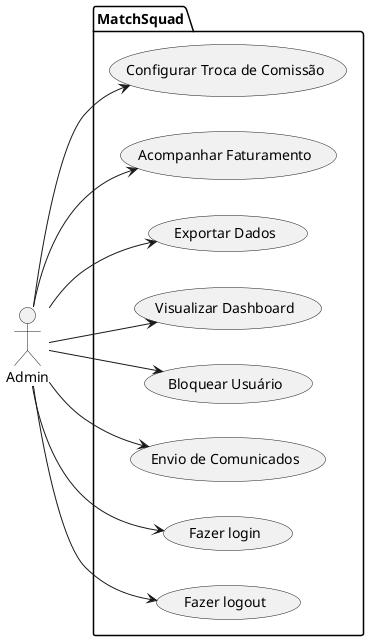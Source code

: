 @startuml
left to right direction
actor Admin as A

package MatchSquad {
    usecase "Configurar Troca de Comissão" as UC1
    usecase "Acompanhar Faturamento" as UC2
    usecase "Exportar Dados" as UC3
    usecase "Visualizar Dashboard" as UC4
    usecase "Bloquear Usuário" as UC5
    usecase "Envio de Comunicados" as UC6
    usecase "Fazer login" as UC7
    usecase "Fazer logout" as UC8

}

A --> UC1
A --> UC2
A --> UC3
A --> UC4
A --> UC5
A --> UC6
A --> UC7
A --> UC8


@enduml